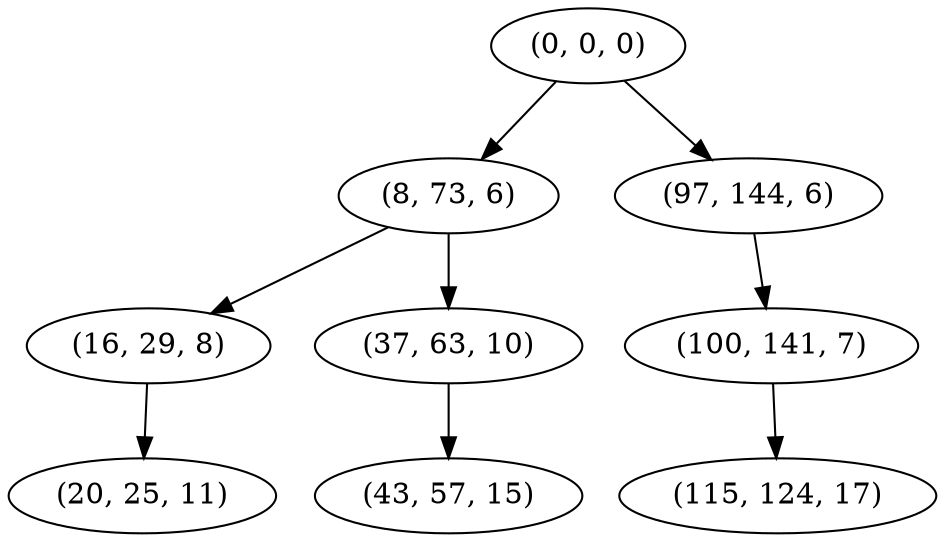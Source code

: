 digraph tree {
    "(0, 0, 0)";
    "(8, 73, 6)";
    "(16, 29, 8)";
    "(20, 25, 11)";
    "(37, 63, 10)";
    "(43, 57, 15)";
    "(97, 144, 6)";
    "(100, 141, 7)";
    "(115, 124, 17)";
    "(0, 0, 0)" -> "(8, 73, 6)";
    "(0, 0, 0)" -> "(97, 144, 6)";
    "(8, 73, 6)" -> "(16, 29, 8)";
    "(8, 73, 6)" -> "(37, 63, 10)";
    "(16, 29, 8)" -> "(20, 25, 11)";
    "(37, 63, 10)" -> "(43, 57, 15)";
    "(97, 144, 6)" -> "(100, 141, 7)";
    "(100, 141, 7)" -> "(115, 124, 17)";
}

